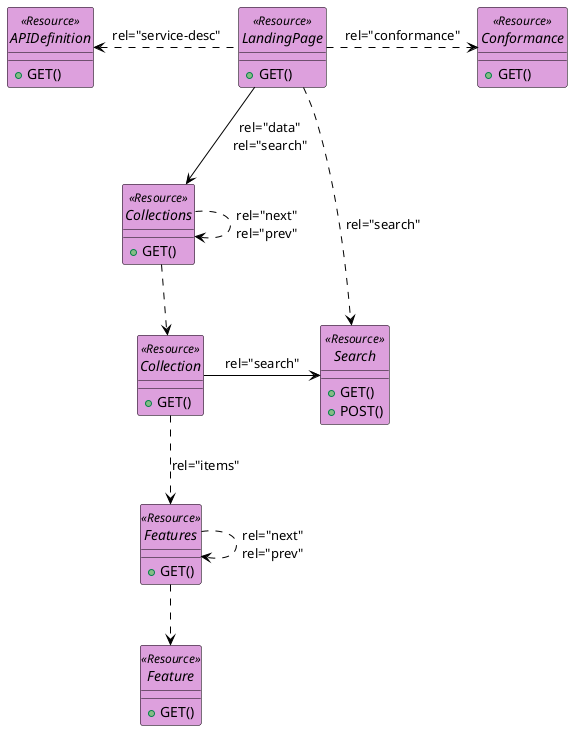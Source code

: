 @startuml


allowmixing

skinparam componentStyle uml2
skinparam ArrowColor Black
skinparam ClassBorderColor Black
skinparam ComponentBorderColor Black
skinparam ObjectBorderColor Black

hide circle
' hide <<Resource>> circle
show <<GeoJSON>> circle
' hide <<Interface>> circle


' interface "<<Resource>>\nC" as CreateFeature #Plum

interface LandingPage <<Resource>>  #Plum {
    +GET()
}

interface APIDefinition <<Resource>> #Plum {
   +GET()
}

interface Conformance <<Resource>> #Plum {
   +GET()
}

interface Collections <<Resource>> #Plum {
   +GET()
}

interface Collection <<Resource>> #Plum {
   +GET()
}

interface Features <<Resource>> #Plum {
   +GET()
}

interface Feature <<Resource>> #Plum {
   +GET()
}

interface Search <<Resource>> #Plum {
   +GET()
   +POST()
}


LandingPage .left.> APIDefinition : "rel="service-desc"" 
LandingPage .right.> Conformance : "rel="conformance"" 
LandingPage ..> Search : "rel="search"" 
LandingPage -down-> Collections : "rel="data"\nrel="search"" 
Collections .down.> Collection  

Collections ..> Collections : "rel="next"\nrel="prev""

Collection .down.> Features : "rel="items""



Collection -right-> Search : "rel="search""
Features .down.> Feature 

Features ..> Features : "rel="next"\nrel="prev""


@enduml